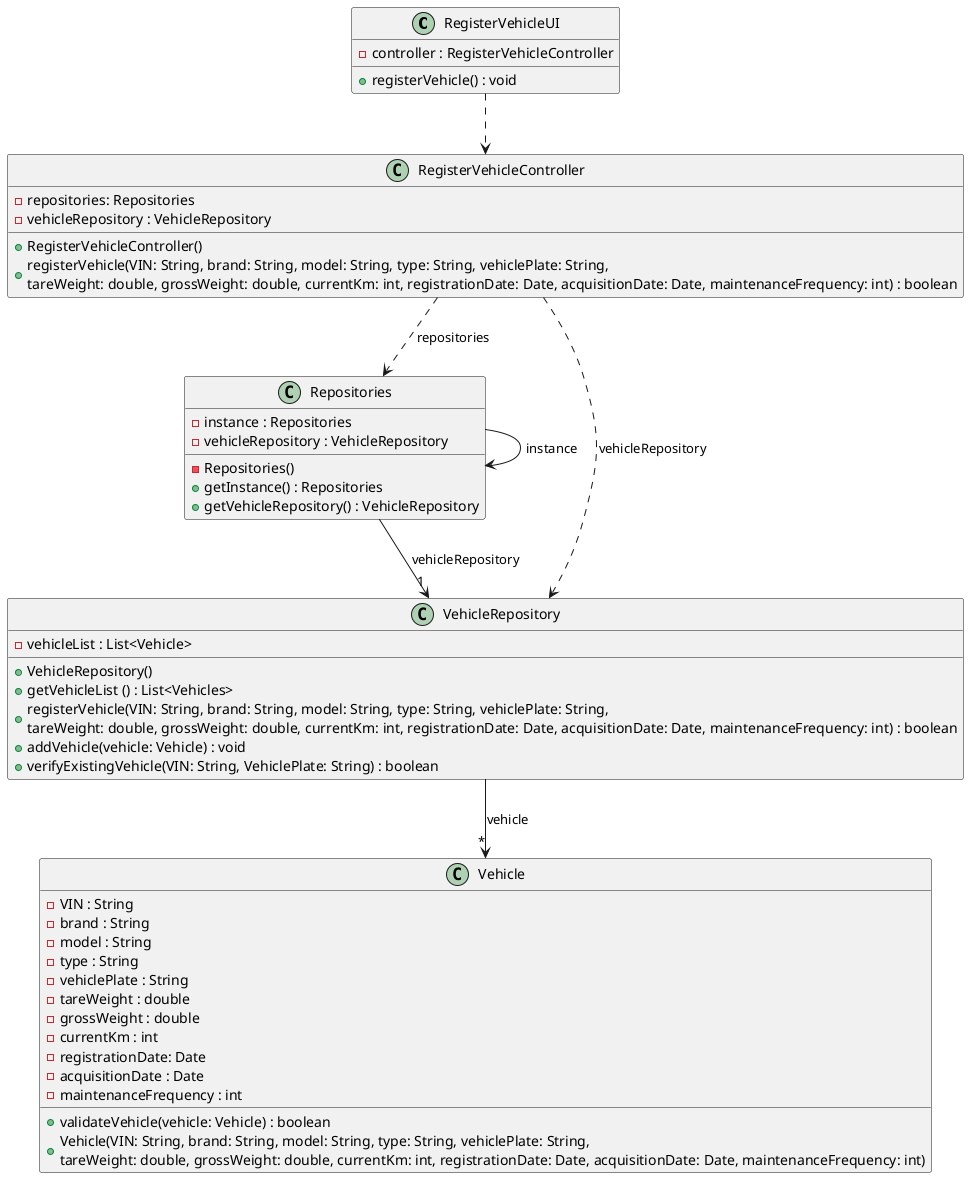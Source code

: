 @startuml
skinparam shadowing false
skinparam line type polyline

'left to right direction

    class RegisterVehicleUI {
        - controller : RegisterVehicleController
        + registerVehicle() : void
    }

    class RegisterVehicleController {
        - repositories: Repositories
        - vehicleRepository : VehicleRepository

        + RegisterVehicleController()
        + registerVehicle(VIN: String, brand: String, model: String, type: String, vehiclePlate: String, \ntareWeight: double, grossWeight: double, currentKm: int, registrationDate: Date, acquisitionDate: Date, maintenanceFrequency: int) : boolean
    }

    class Repositories {
        - instance : Repositories
        - vehicleRepository : VehicleRepository
        - Repositories()
        + getInstance() : Repositories
        + getVehicleRepository() : VehicleRepository
    }

    class VehicleRepository {
        - vehicleList : List<Vehicle>

        + VehicleRepository()
        + getVehicleList () : List<Vehicles>
        + registerVehicle(VIN: String, brand: String, model: String, type: String, vehiclePlate: String, \ntareWeight: double, grossWeight: double, currentKm: int, registrationDate: Date, acquisitionDate: Date, maintenanceFrequency: int) : boolean
        + addVehicle(vehicle: Vehicle) : void
        + verifyExistingVehicle(VIN: String, VehiclePlate: String) : boolean
    }

    class Vehicle {
        - VIN : String
        - brand : String
        - model : String
        - type : String
        - vehiclePlate : String
        - tareWeight : double
        - grossWeight : double
        - currentKm : int
        - registrationDate: Date
        - acquisitionDate : Date
        - maintenanceFrequency : int

        + validateVehicle(vehicle: Vehicle) : boolean
        + Vehicle(VIN: String, brand: String, model: String, type: String, vehiclePlate: String, \ntareWeight: double, grossWeight: double, currentKm: int, registrationDate: Date, acquisitionDate: Date, maintenanceFrequency: int)
    }

RegisterVehicleUI ..> RegisterVehicleController
RegisterVehicleController ..> Repositories: repositories
Repositories --> Repositories: instance
RegisterVehicleController ..> VehicleRepository: vehicleRepository
Repositories --> "1"VehicleRepository: vehicleRepository
VehicleRepository -->"*" Vehicle: vehicle

@enduml
